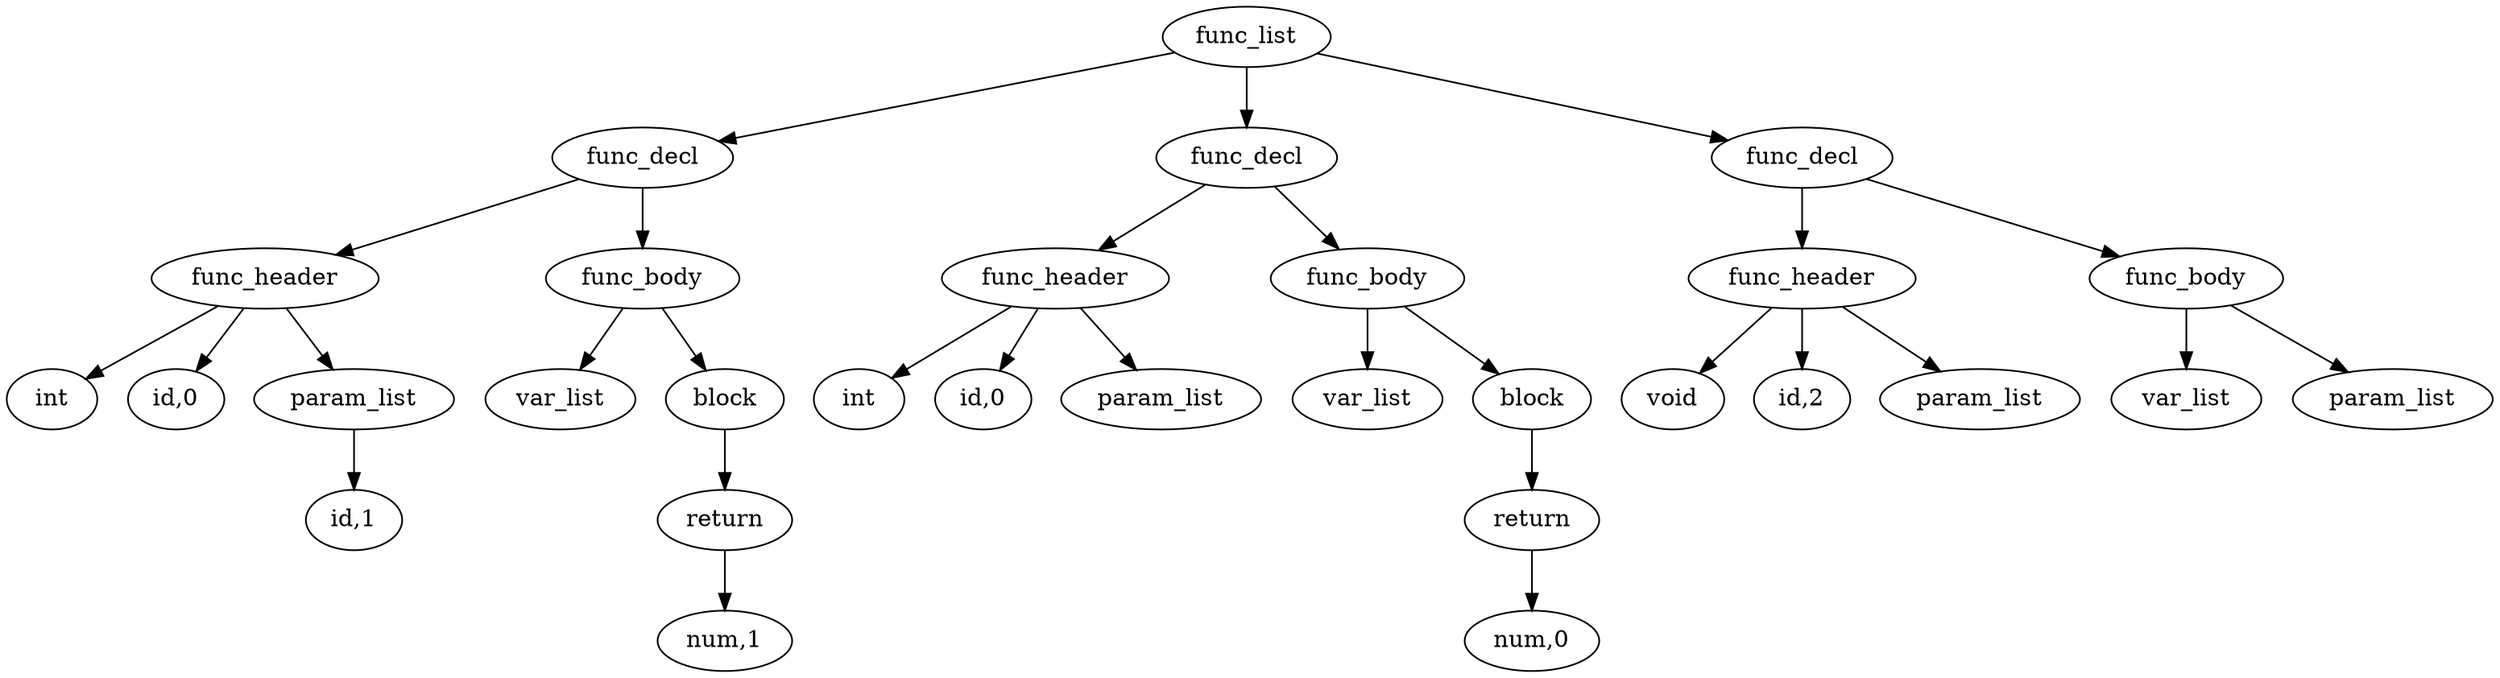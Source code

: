 digraph {
graph [ordering="out"];
node0[label="func_list"];
node1[label="func_decl"];
node2[label="func_header"];
node3[label="int"];
node2 -> node3;
node4[label="id,0"];
node2 -> node4;
node5[label="param_list"];
node6[label="id,1"];
node5 -> node6;
node2 -> node5;
node1 -> node2;
node7[label="func_body"];
node8[label="var_list"];
node7 -> node8;
node9[label="block"];
node10[label="return"];
node11[label="num,1"];
node10 -> node11;
node9 -> node10;
node7 -> node9;
node1 -> node7;
node0 -> node1;
node12[label="func_decl"];
node13[label="func_header"];
node14[label="int"];
node13 -> node14;
node15[label="id,0"];
node13 -> node15;
node16[label="param_list"];
node13 -> node16;
node12 -> node13;
node17[label="func_body"];
node18[label="var_list"];
node17 -> node18;
node19[label="block"];
node20[label="return"];
node21[label="num,0"];
node20 -> node21;
node19 -> node20;
node17 -> node19;
node12 -> node17;
node0 -> node12;
node22[label="func_decl"];
node23[label="func_header"];
node24[label="void"];
node23 -> node24;
node25[label="id,2"];
node23 -> node25;
node26[label="param_list"];
node23 -> node26;
node22 -> node23;
node27[label="func_body"];
node28[label="var_list"];
node27 -> node28;
node29[label="param_list"];
node27 -> node29;
node22 -> node27;
node0 -> node22;
}
